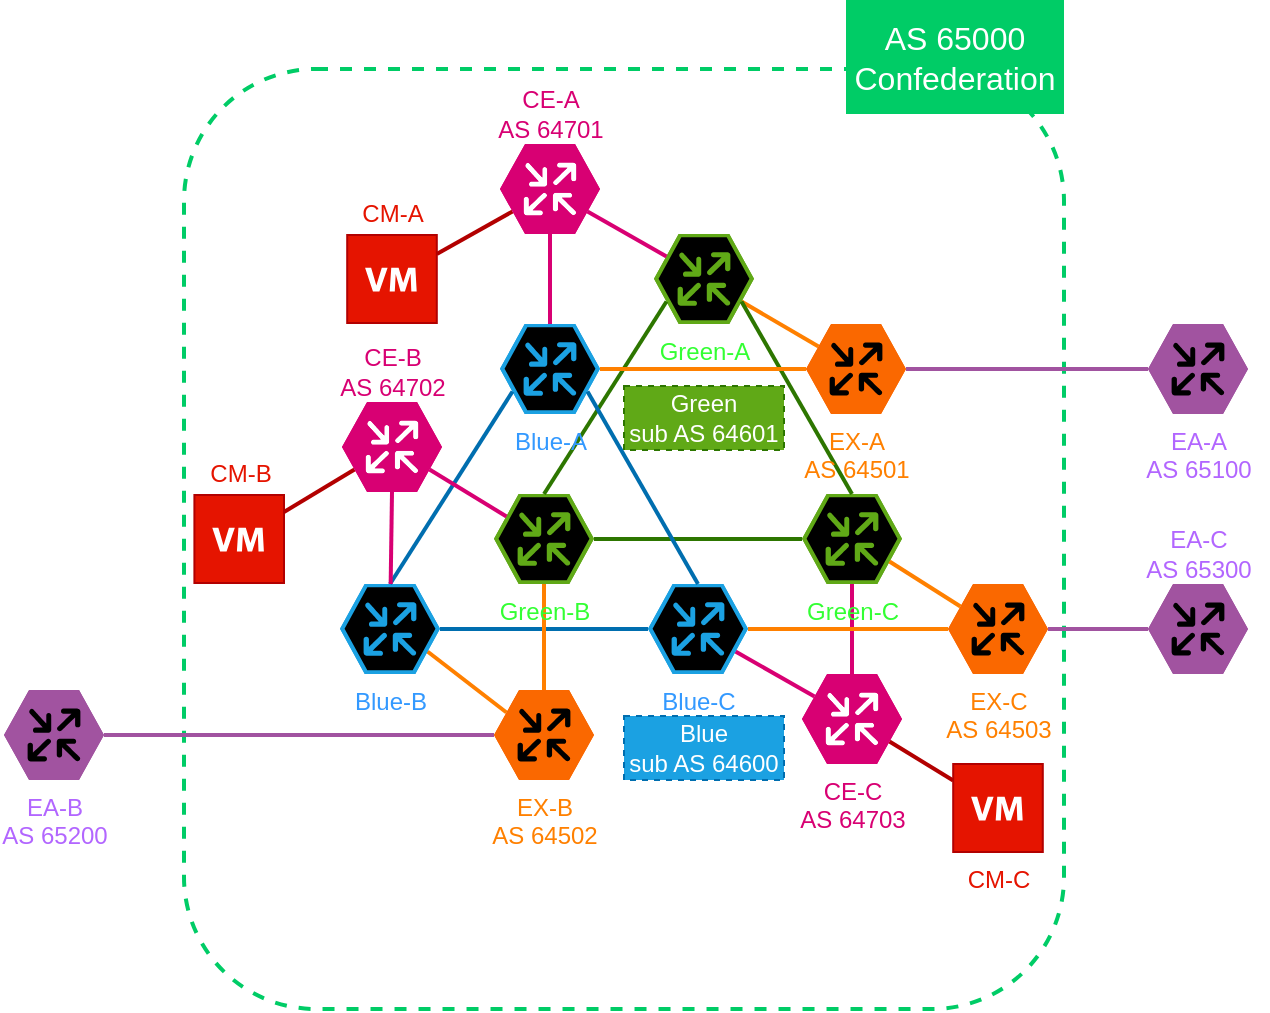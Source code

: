 <mxfile>
    <diagram id="_uSCvHOfGNkeNE3oSvre" name="ページ1">
        <mxGraphModel dx="814" dy="2348" grid="1" gridSize="10" guides="1" tooltips="1" connect="1" arrows="1" fold="1" page="1" pageScale="1" pageWidth="827" pageHeight="1169" math="0" shadow="0">
            <root>
                <mxCell id="0"/>
                <mxCell id="1" parent="0"/>
                <mxCell id="51" value="" style="rounded=1;whiteSpace=wrap;html=1;fontColor=#FF8000;strokeColor=#00CC66;fillColor=none;dashed=1;strokeWidth=2;direction=east;" parent="1" vertex="1">
                    <mxGeometry x="150" y="-795.5" width="440" height="470" as="geometry"/>
                </mxCell>
                <mxCell id="93" style="edgeStyle=none;html=1;exitX=0.875;exitY=0.75;exitDx=0;exitDy=0;exitPerimeter=0;entryX=0.125;entryY=0.25;entryDx=0;entryDy=0;entryPerimeter=0;fontSize=16;fontColor=#B266FF;endArrow=none;endFill=0;strokeWidth=2;strokeColor=#FF8000;" parent="1" source="55" target="71" edge="1">
                    <mxGeometry relative="1" as="geometry"/>
                </mxCell>
                <mxCell id="55" value="&lt;font color=&quot;#3399ff&quot;&gt;Blue-B&lt;/font&gt;" style="verticalLabelPosition=bottom;sketch=0;html=1;fillColor=#1ba1e2;strokeColor=default;verticalAlign=top;align=center;points=[[0,0.5,0],[0.125,0.25,0],[0.25,0,0],[0.5,0,0],[0.75,0,0],[0.875,0.25,0],[1,0.5,0],[0.875,0.75,0],[0.75,1,0],[0.5,1,0],[0.125,0.75,0]];pointerEvents=1;shape=mxgraph.cisco_safe.compositeIcon;bgIcon=mxgraph.cisco_safe.design.blank_device;resIcon=mxgraph.cisco_safe.design.router_2;fontColor=#ffffff;direction=east;" parent="1" vertex="1">
                    <mxGeometry x="228" y="-538" width="50" height="45" as="geometry"/>
                </mxCell>
                <mxCell id="102" style="edgeStyle=none;html=1;exitX=0.875;exitY=0.75;exitDx=0;exitDy=0;exitPerimeter=0;entryX=0.125;entryY=0.25;entryDx=0;entryDy=0;entryPerimeter=0;fontSize=12;fontColor=#B266FF;endArrow=none;endFill=0;strokeWidth=2;strokeColor=#D80073;" parent="1" source="57" target="99" edge="1">
                    <mxGeometry relative="1" as="geometry"/>
                </mxCell>
                <mxCell id="57" value="&lt;font color=&quot;#3399ff&quot;&gt;Blue-C&lt;/font&gt;" style="verticalLabelPosition=bottom;sketch=0;html=1;fillColor=#1ba1e2;strokeColor=default;verticalAlign=top;align=center;points=[[0,0.5,0],[0.125,0.25,0],[0.25,0,0],[0.5,0,0],[0.75,0,0],[0.875,0.25,0],[1,0.5,0],[0.875,0.75,0],[0.75,1,0],[0.5,1,0],[0.125,0.75,0]];pointerEvents=1;shape=mxgraph.cisco_safe.compositeIcon;bgIcon=mxgraph.cisco_safe.design.blank_device;resIcon=mxgraph.cisco_safe.design.router_2;fontColor=#ffffff;direction=east;" parent="1" vertex="1">
                    <mxGeometry x="382" y="-538" width="50" height="45" as="geometry"/>
                </mxCell>
                <mxCell id="53" style="edgeStyle=none;html=1;exitX=1;exitY=0.5;exitDx=0;exitDy=0;exitPerimeter=0;entryX=0;entryY=0.5;entryDx=0;entryDy=0;entryPerimeter=0;endArrow=none;endFill=0;strokeWidth=2;fillColor=#1ba1e2;strokeColor=#006EAF;" parent="1" source="55" target="57" edge="1">
                    <mxGeometry relative="1" as="geometry"/>
                </mxCell>
                <mxCell id="89" style="edgeStyle=none;html=1;exitX=0.875;exitY=0.75;exitDx=0;exitDy=0;exitPerimeter=0;entryX=0.125;entryY=0.25;entryDx=0;entryDy=0;entryPerimeter=0;fontSize=16;fontColor=#B266FF;endArrow=none;endFill=0;strokeWidth=2;strokeColor=#FF8000;" parent="1" source="60" target="69" edge="1">
                    <mxGeometry relative="1" as="geometry"/>
                </mxCell>
                <mxCell id="60" value="&lt;font color=&quot;#33ff33&quot;&gt;Green-A&lt;/font&gt;" style="verticalLabelPosition=bottom;sketch=0;html=1;fillColor=#60a917;strokeColor=default;verticalAlign=top;align=center;points=[[0,0.5,0],[0.125,0.25,0],[0.25,0,0],[0.5,0,0],[0.75,0,0],[0.875,0.25,0],[1,0.5,0],[0.875,0.75,0],[0.75,1,0],[0.5,1,0],[0.125,0.75,0]];pointerEvents=1;shape=mxgraph.cisco_safe.compositeIcon;bgIcon=mxgraph.cisco_safe.design.blank_device;resIcon=mxgraph.cisco_safe.design.router_2;fontColor=#ffffff;direction=east;" parent="1" vertex="1">
                    <mxGeometry x="385" y="-713" width="50" height="45" as="geometry"/>
                </mxCell>
                <mxCell id="94" style="edgeStyle=none;html=1;exitX=0.5;exitY=1;exitDx=0;exitDy=0;exitPerimeter=0;entryX=0.5;entryY=0;entryDx=0;entryDy=0;entryPerimeter=0;fontSize=16;fontColor=#B266FF;endArrow=none;endFill=0;strokeWidth=2;strokeColor=#FF8000;" parent="1" source="63" target="71" edge="1">
                    <mxGeometry relative="1" as="geometry"/>
                </mxCell>
                <mxCell id="63" value="&lt;font color=&quot;#33ff33&quot;&gt;Green-B&lt;/font&gt;" style="verticalLabelPosition=bottom;sketch=0;html=1;fillColor=#60a917;strokeColor=default;verticalAlign=top;align=center;points=[[0,0.5,0],[0.125,0.25,0],[0.25,0,0],[0.5,0,0],[0.75,0,0],[0.875,0.25,0],[1,0.5,0],[0.875,0.75,0],[0.75,1,0],[0.5,1,0],[0.125,0.75,0]];pointerEvents=1;shape=mxgraph.cisco_safe.compositeIcon;bgIcon=mxgraph.cisco_safe.design.blank_device;resIcon=mxgraph.cisco_safe.design.router_2;fontColor=#ffffff;direction=east;" parent="1" vertex="1">
                    <mxGeometry x="305" y="-583" width="50" height="45" as="geometry"/>
                </mxCell>
                <mxCell id="58" style="edgeStyle=none;html=1;exitX=0.125;exitY=0.75;exitDx=0;exitDy=0;exitPerimeter=0;entryX=0.5;entryY=0;entryDx=0;entryDy=0;entryPerimeter=0;endArrow=none;endFill=0;strokeWidth=2;fillColor=#60a917;strokeColor=#2D7600;" parent="1" source="60" target="63" edge="1">
                    <mxGeometry relative="1" as="geometry"/>
                </mxCell>
                <mxCell id="101" style="edgeStyle=none;html=1;exitX=0.5;exitY=1;exitDx=0;exitDy=0;exitPerimeter=0;entryX=0.5;entryY=0;entryDx=0;entryDy=0;entryPerimeter=0;fontSize=12;fontColor=#B266FF;endArrow=none;endFill=0;strokeWidth=2;strokeColor=#D80073;" parent="1" source="65" target="99" edge="1">
                    <mxGeometry relative="1" as="geometry"/>
                </mxCell>
                <mxCell id="65" value="&lt;font color=&quot;#33ff33&quot;&gt;Green-C&lt;/font&gt;" style="verticalLabelPosition=bottom;sketch=0;html=1;fillColor=#60a917;strokeColor=default;verticalAlign=top;align=center;points=[[0,0.5,0],[0.125,0.25,0],[0.25,0,0],[0.5,0,0],[0.75,0,0],[0.875,0.25,0],[1,0.5,0],[0.875,0.75,0],[0.75,1,0],[0.5,1,0],[0.125,0.75,0]];pointerEvents=1;shape=mxgraph.cisco_safe.compositeIcon;bgIcon=mxgraph.cisco_safe.design.blank_device;resIcon=mxgraph.cisco_safe.design.router_2;fontColor=#ffffff;direction=east;" parent="1" vertex="1">
                    <mxGeometry x="459" y="-583" width="50" height="45" as="geometry"/>
                </mxCell>
                <mxCell id="59" style="edgeStyle=none;html=1;exitX=0.875;exitY=0.75;exitDx=0;exitDy=0;exitPerimeter=0;entryX=0.5;entryY=0;entryDx=0;entryDy=0;entryPerimeter=0;endArrow=none;endFill=0;strokeWidth=2;fillColor=#60a917;strokeColor=#2D7600;" parent="1" source="60" target="65" edge="1">
                    <mxGeometry relative="1" as="geometry"/>
                </mxCell>
                <mxCell id="61" style="edgeStyle=none;html=1;endArrow=none;endFill=0;strokeWidth=2;fillColor=#60a917;strokeColor=#2D7600;exitX=1;exitY=0.5;exitDx=0;exitDy=0;exitPerimeter=0;" parent="1" source="63" target="65" edge="1">
                    <mxGeometry relative="1" as="geometry"/>
                </mxCell>
                <mxCell id="90" style="edgeStyle=none;html=1;exitX=1;exitY=0.5;exitDx=0;exitDy=0;exitPerimeter=0;entryX=0;entryY=0.5;entryDx=0;entryDy=0;entryPerimeter=0;fontSize=16;fontColor=#B266FF;endArrow=none;endFill=0;strokeWidth=2;fillColor=#76608a;strokeColor=#A153A0;" parent="1" source="69" target="133" edge="1">
                    <mxGeometry relative="1" as="geometry">
                        <mxPoint x="632" y="-645.5" as="targetPoint"/>
                    </mxGeometry>
                </mxCell>
                <mxCell id="69" value="&lt;font color=&quot;#ff8000&quot;&gt;EX-A&lt;br&gt;AS 64501&lt;br&gt;&lt;/font&gt;" style="verticalLabelPosition=bottom;sketch=0;html=1;fillColor=#fa6800;strokeColor=default;verticalAlign=top;align=center;points=[[0,0.5,0],[0.125,0.25,0],[0.25,0,0],[0.5,0,0],[0.75,0,0],[0.875,0.25,0],[1,0.5,0],[0.875,0.75,0],[0.75,1,0],[0.5,1,0],[0.125,0.75,0]];pointerEvents=1;shape=mxgraph.cisco_safe.compositeIcon;bgIcon=mxgraph.cisco_safe.design.blank_device;resIcon=mxgraph.cisco_safe.design.router;fontColor=#000000;direction=east;" parent="1" vertex="1">
                    <mxGeometry x="461" y="-668" width="50" height="45" as="geometry"/>
                </mxCell>
                <mxCell id="71" value="&lt;font color=&quot;#ff8000&quot;&gt;EX-B&lt;br&gt;AS 64502&lt;br&gt;&lt;/font&gt;" style="verticalLabelPosition=bottom;sketch=0;html=1;fillColor=#fa6800;strokeColor=default;verticalAlign=top;align=center;points=[[0,0.5,0],[0.125,0.25,0],[0.25,0,0],[0.5,0,0],[0.75,0,0],[0.875,0.25,0],[1,0.5,0],[0.875,0.75,0],[0.75,1,0],[0.5,1,0],[0.125,0.75,0]];pointerEvents=1;shape=mxgraph.cisco_safe.compositeIcon;bgIcon=mxgraph.cisco_safe.design.blank_device;resIcon=mxgraph.cisco_safe.design.router;fontColor=#000000;direction=east;" parent="1" vertex="1">
                    <mxGeometry x="305" y="-485" width="50" height="45" as="geometry"/>
                </mxCell>
                <mxCell id="91" style="edgeStyle=none;html=1;exitX=1;exitY=0.5;exitDx=0;exitDy=0;exitPerimeter=0;entryX=0;entryY=0.5;entryDx=0;entryDy=0;entryPerimeter=0;fontSize=16;fontColor=#B266FF;endArrow=none;endFill=0;strokeWidth=2;strokeColor=#A153A0;" parent="1" source="73" target="79" edge="1">
                    <mxGeometry relative="1" as="geometry"/>
                </mxCell>
                <mxCell id="73" value="&lt;font color=&quot;#ff8000&quot;&gt;EX-C&lt;br&gt;AS 64503&lt;br&gt;&lt;/font&gt;" style="verticalLabelPosition=bottom;sketch=0;html=1;fillColor=#fa6800;strokeColor=default;verticalAlign=top;align=center;points=[[0,0.5,0],[0.125,0.25,0],[0.25,0,0],[0.5,0,0],[0.75,0,0],[0.875,0.25,0],[1,0.5,0],[0.875,0.75,0],[0.75,1,0],[0.5,1,0],[0.125,0.75,0]];pointerEvents=1;shape=mxgraph.cisco_safe.compositeIcon;bgIcon=mxgraph.cisco_safe.design.blank_device;resIcon=mxgraph.cisco_safe.design.router;fontColor=#000000;direction=east;" parent="1" vertex="1">
                    <mxGeometry x="532" y="-538" width="50" height="45" as="geometry"/>
                </mxCell>
                <mxCell id="56" style="edgeStyle=none;html=1;exitX=1;exitY=0.5;exitDx=0;exitDy=0;exitPerimeter=0;entryX=0;entryY=0.5;entryDx=0;entryDy=0;entryPerimeter=0;endArrow=none;endFill=0;strokeWidth=2;strokeColor=#FF8000;" parent="1" source="57" target="73" edge="1">
                    <mxGeometry relative="1" as="geometry"/>
                </mxCell>
                <mxCell id="64" style="edgeStyle=none;html=1;exitX=0.875;exitY=0.75;exitDx=0;exitDy=0;exitPerimeter=0;entryX=0.125;entryY=0.25;entryDx=0;entryDy=0;entryPerimeter=0;endArrow=none;endFill=0;strokeWidth=2;fillColor=#fa6800;strokeColor=#FF8000;" parent="1" source="65" target="73" edge="1">
                    <mxGeometry relative="1" as="geometry"/>
                </mxCell>
                <mxCell id="88" style="edgeStyle=none;html=1;exitX=1;exitY=0.5;exitDx=0;exitDy=0;exitPerimeter=0;entryX=0;entryY=0.5;entryDx=0;entryDy=0;entryPerimeter=0;fontSize=16;fontColor=#B266FF;endArrow=none;endFill=0;strokeWidth=2;strokeColor=#FF8000;" parent="1" source="74" target="69" edge="1">
                    <mxGeometry relative="1" as="geometry"/>
                </mxCell>
                <mxCell id="74" value="&lt;font color=&quot;#3399ff&quot;&gt;Blue-A&lt;/font&gt;" style="verticalLabelPosition=bottom;sketch=0;html=1;fillColor=#1ba1e2;strokeColor=default;verticalAlign=top;align=center;points=[[0,0.5,0],[0.125,0.25,0],[0.25,0,0],[0.5,0,0],[0.75,0,0],[0.875,0.25,0],[1,0.5,0],[0.875,0.75,0],[0.75,1,0],[0.5,1,0],[0.125,0.75,0]];pointerEvents=1;shape=mxgraph.cisco_safe.compositeIcon;bgIcon=mxgraph.cisco_safe.design.blank_device;resIcon=mxgraph.cisco_safe.design.router_2;fontColor=#ffffff;direction=east;" parent="1" vertex="1">
                    <mxGeometry x="308" y="-668" width="50" height="45" as="geometry"/>
                </mxCell>
                <mxCell id="52" style="edgeStyle=none;html=1;exitX=0.125;exitY=0.75;exitDx=0;exitDy=0;exitPerimeter=0;entryX=0.5;entryY=0;entryDx=0;entryDy=0;entryPerimeter=0;endArrow=none;endFill=0;fillColor=#1ba1e2;strokeColor=#006EAF;strokeWidth=2;startArrow=none;" parent="1" source="74" target="55" edge="1">
                    <mxGeometry relative="1" as="geometry">
                        <mxPoint x="234.0" y="-576" as="sourcePoint"/>
                    </mxGeometry>
                </mxCell>
                <mxCell id="75" style="edgeStyle=none;html=1;exitX=0.875;exitY=0.75;exitDx=0;exitDy=0;exitPerimeter=0;entryX=0.5;entryY=0;entryDx=0;entryDy=0;entryPerimeter=0;endArrow=none;endFill=0;strokeWidth=2;fillColor=#1ba1e2;strokeColor=#006EAF;" parent="1" source="74" target="57" edge="1">
                    <mxGeometry relative="1" as="geometry"/>
                </mxCell>
                <mxCell id="76" value="&lt;font color=&quot;#ffffff&quot; style=&quot;font-size: 16px&quot;&gt;AS 65000&lt;br&gt;Confederation&lt;br&gt;&lt;/font&gt;" style="text;html=1;strokeColor=none;fillColor=#00CC66;align=center;verticalAlign=middle;whiteSpace=wrap;rounded=0;dashed=1;fontColor=#FF8000;direction=east;" parent="1" vertex="1">
                    <mxGeometry x="481" y="-830" width="109" height="57" as="geometry"/>
                </mxCell>
                <mxCell id="79" value="" style="verticalLabelPosition=bottom;sketch=0;html=1;fillColor=#A153A0;strokeColor=default;verticalAlign=top;align=center;points=[[0,0.5,0],[0.125,0.25,0],[0.25,0,0],[0.5,0,0],[0.75,0,0],[0.875,0.25,0],[1,0.5,0],[0.875,0.75,0],[0.75,1,0],[0.5,1,0],[0.125,0.75,0]];pointerEvents=1;shape=mxgraph.cisco_safe.compositeIcon;bgIcon=mxgraph.cisco_safe.design.blank_device;resIcon=mxgraph.cisco_safe.design.router;dashed=1;fontSize=18;fontColor=#FFFFFF;direction=east;" parent="1" vertex="1">
                    <mxGeometry x="632" y="-538" width="50" height="45" as="geometry"/>
                </mxCell>
                <mxCell id="95" style="edgeStyle=none;html=1;exitX=1;exitY=0.5;exitDx=0;exitDy=0;exitPerimeter=0;entryX=0;entryY=0.5;entryDx=0;entryDy=0;entryPerimeter=0;fontSize=16;fontColor=#B266FF;endArrow=none;endFill=0;strokeWidth=2;strokeColor=#A153A0;" parent="1" source="134" target="71" edge="1">
                    <mxGeometry relative="1" as="geometry">
                        <mxPoint x="110" y="-462.5" as="sourcePoint"/>
                    </mxGeometry>
                </mxCell>
                <mxCell id="81" value="&lt;font color=&quot;#ffffff&quot; style=&quot;font-size: 12px&quot;&gt;&lt;span&gt;Green&lt;br&gt;sub AS 64601&lt;br&gt;&lt;/span&gt;&lt;/font&gt;" style="text;html=1;strokeColor=#2D7600;fillColor=#60a917;align=center;verticalAlign=middle;whiteSpace=wrap;rounded=0;dashed=1;fontColor=#ffffff;direction=east;" parent="1" vertex="1">
                    <mxGeometry x="370" y="-637" width="80" height="32" as="geometry"/>
                </mxCell>
                <mxCell id="98" value="&lt;font color=&quot;#ffffff&quot; style=&quot;font-size: 12px&quot;&gt;&lt;span&gt;Blue&lt;br&gt;sub AS 64600&lt;br&gt;&lt;/span&gt;&lt;/font&gt;" style="text;html=1;strokeColor=#006EAF;fillColor=#1ba1e2;align=center;verticalAlign=middle;whiteSpace=wrap;rounded=0;dashed=1;fontColor=#ffffff;direction=east;" parent="1" vertex="1">
                    <mxGeometry x="370" y="-472" width="80" height="32" as="geometry"/>
                </mxCell>
                <mxCell id="120" style="edgeStyle=none;html=1;exitX=0.875;exitY=0.75;exitDx=0;exitDy=0;exitPerimeter=0;fontSize=12;fontColor=#D80073;endArrow=none;endFill=0;strokeColor=#B20000;strokeWidth=2;fillColor=#e51400;" parent="1" source="99" target="119" edge="1">
                    <mxGeometry relative="1" as="geometry"/>
                </mxCell>
                <mxCell id="99" value="&lt;span style=&quot;color: rgb(216 , 0 , 115)&quot;&gt;CE-C&lt;br&gt;AS 64703&lt;br&gt;&lt;/span&gt;" style="verticalLabelPosition=bottom;sketch=0;html=1;fillColor=#d80073;strokeColor=none;verticalAlign=top;align=center;points=[[0,0.5,0],[0.125,0.25,0],[0.25,0,0],[0.5,0,0],[0.75,0,0],[0.875,0.25,0],[1,0.5,0],[0.875,0.75,0],[0.75,1,0],[0.5,1,0],[0.125,0.75,0]];pointerEvents=1;shape=mxgraph.cisco_safe.compositeIcon;bgIcon=mxgraph.cisco_safe.design.blank_device;resIcon=mxgraph.cisco_safe.design.router;dashed=1;fontSize=12;fontColor=#ffffff;" parent="1" vertex="1">
                    <mxGeometry x="459" y="-493" width="50" height="45" as="geometry"/>
                </mxCell>
                <mxCell id="104" style="edgeStyle=none;html=1;exitX=0.5;exitY=1;exitDx=0;exitDy=0;exitPerimeter=0;fontSize=12;fontColor=#B266FF;endArrow=none;endFill=0;strokeWidth=2;strokeColor=#D80073;" parent="1" source="100" target="55" edge="1">
                    <mxGeometry relative="1" as="geometry"/>
                </mxCell>
                <mxCell id="105" style="edgeStyle=none;html=1;exitX=0.875;exitY=0.75;exitDx=0;exitDy=0;exitPerimeter=0;entryX=0.125;entryY=0.25;entryDx=0;entryDy=0;entryPerimeter=0;fontSize=12;fontColor=#B266FF;endArrow=none;endFill=0;strokeWidth=2;strokeColor=#D80073;" parent="1" source="100" target="63" edge="1">
                    <mxGeometry relative="1" as="geometry"/>
                </mxCell>
                <mxCell id="116" style="edgeStyle=none;html=1;exitX=0.125;exitY=0.75;exitDx=0;exitDy=0;exitPerimeter=0;fontSize=12;fontColor=#D80073;endArrow=none;endFill=0;strokeColor=#B20000;strokeWidth=2;fillColor=#e51400;" parent="1" source="100" target="114" edge="1">
                    <mxGeometry relative="1" as="geometry"/>
                </mxCell>
                <mxCell id="100" value="" style="verticalLabelPosition=bottom;sketch=0;html=1;fillColor=#d80073;strokeColor=none;verticalAlign=top;align=center;points=[[0,0.5,0],[0.125,0.25,0],[0.25,0,0],[0.5,0,0],[0.75,0,0],[0.875,0.25,0],[1,0.5,0],[0.875,0.75,0],[0.75,1,0],[0.5,1,0],[0.125,0.75,0]];pointerEvents=1;shape=mxgraph.cisco_safe.compositeIcon;bgIcon=mxgraph.cisco_safe.design.blank_device;resIcon=mxgraph.cisco_safe.design.router;dashed=1;fontSize=12;fontColor=#ffffff;" parent="1" vertex="1">
                    <mxGeometry x="229" y="-629" width="50" height="45" as="geometry"/>
                </mxCell>
                <mxCell id="107" style="edgeStyle=none;html=1;exitX=0.5;exitY=1;exitDx=0;exitDy=0;exitPerimeter=0;entryX=0.5;entryY=0;entryDx=0;entryDy=0;entryPerimeter=0;fontSize=12;fontColor=#B266FF;endArrow=none;endFill=0;strokeColor=#D80073;strokeWidth=2;" parent="1" source="106" target="74" edge="1">
                    <mxGeometry relative="1" as="geometry"/>
                </mxCell>
                <mxCell id="108" style="edgeStyle=none;html=1;exitX=0.875;exitY=0.75;exitDx=0;exitDy=0;exitPerimeter=0;entryX=0.125;entryY=0.25;entryDx=0;entryDy=0;entryPerimeter=0;fontSize=12;fontColor=#B266FF;endArrow=none;endFill=0;strokeColor=#D80073;strokeWidth=2;" parent="1" source="106" target="60" edge="1">
                    <mxGeometry relative="1" as="geometry"/>
                </mxCell>
                <mxCell id="118" style="edgeStyle=none;html=1;exitX=0.125;exitY=0.75;exitDx=0;exitDy=0;exitPerimeter=0;fontSize=12;fontColor=#D80073;endArrow=none;endFill=0;strokeColor=#B20000;strokeWidth=2;fillColor=#e51400;" parent="1" source="106" target="117" edge="1">
                    <mxGeometry relative="1" as="geometry"/>
                </mxCell>
                <mxCell id="106" value="" style="verticalLabelPosition=bottom;sketch=0;html=1;fillColor=#d80073;strokeColor=none;verticalAlign=top;align=center;points=[[0,0.5,0],[0.125,0.25,0],[0.25,0,0],[0.5,0,0],[0.75,0,0],[0.875,0.25,0],[1,0.5,0],[0.875,0.75,0],[0.75,1,0],[0.5,1,0],[0.125,0.75,0]];pointerEvents=1;shape=mxgraph.cisco_safe.compositeIcon;bgIcon=mxgraph.cisco_safe.design.blank_device;resIcon=mxgraph.cisco_safe.design.router;dashed=1;fontSize=12;fontColor=#ffffff;" parent="1" vertex="1">
                    <mxGeometry x="308" y="-758" width="50" height="45" as="geometry"/>
                </mxCell>
                <mxCell id="110" value="CE-A&lt;br&gt;AS 64701" style="text;html=1;align=center;verticalAlign=middle;resizable=0;points=[];autosize=1;strokeColor=none;fillColor=none;fontSize=12;fontColor=#D80073;" parent="1" vertex="1">
                    <mxGeometry x="298" y="-788" width="70" height="30" as="geometry"/>
                </mxCell>
                <mxCell id="112" value="CE-B&lt;br&gt;AS 64702" style="text;html=1;align=center;verticalAlign=middle;resizable=0;points=[];autosize=1;strokeColor=none;fillColor=none;fontSize=12;fontColor=#D80073;" parent="1" vertex="1">
                    <mxGeometry x="219" y="-659" width="70" height="30" as="geometry"/>
                </mxCell>
                <mxCell id="114" value="" style="shadow=0;dashed=0;html=1;strokeColor=#B20000;fillColor=#e51400;labelPosition=center;verticalLabelPosition=bottom;verticalAlign=top;align=center;outlineConnect=0;shape=mxgraph.veeam.2d.virtual_machine;fontSize=12;fontColor=default;" parent="1" vertex="1">
                    <mxGeometry x="155.2" y="-582.5" width="44.8" height="44" as="geometry"/>
                </mxCell>
                <mxCell id="117" value="" style="shadow=0;dashed=0;html=1;strokeColor=#B20000;fillColor=#e51400;labelPosition=center;verticalLabelPosition=bottom;verticalAlign=top;align=center;outlineConnect=0;shape=mxgraph.veeam.2d.virtual_machine;fontSize=12;fontColor=default;" parent="1" vertex="1">
                    <mxGeometry x="231.6" y="-712.5" width="44.8" height="44" as="geometry"/>
                </mxCell>
                <mxCell id="121" value="&lt;font color=&quot;#e51400&quot;&gt;CM-A&lt;br&gt;&lt;/font&gt;" style="text;html=1;align=center;verticalAlign=middle;resizable=0;points=[];autosize=1;strokeColor=none;fillColor=none;fontSize=12;fontColor=#D80073;" parent="1" vertex="1">
                    <mxGeometry x="229" y="-733" width="50" height="20" as="geometry"/>
                </mxCell>
                <mxCell id="122" value="&lt;font color=&quot;#e51400&quot;&gt;CM-B&lt;br&gt;&lt;/font&gt;" style="text;html=1;align=center;verticalAlign=middle;resizable=0;points=[];autosize=1;strokeColor=none;fillColor=none;fontSize=12;fontColor=#D80073;" parent="1" vertex="1">
                    <mxGeometry x="152.6" y="-603" width="50" height="20" as="geometry"/>
                </mxCell>
                <mxCell id="126" value="&lt;span style=&quot;color: rgb(178 , 102 , 255)&quot;&gt;&lt;font style=&quot;font-size: 12px&quot;&gt;EA-C&lt;br&gt;AS 65300&lt;/font&gt;&lt;/span&gt;" style="text;html=1;align=center;verticalAlign=middle;resizable=0;points=[];autosize=1;strokeColor=none;fillColor=none;fontSize=12;fontColor=none;" parent="1" vertex="1">
                    <mxGeometry x="622" y="-568" width="70" height="30" as="geometry"/>
                </mxCell>
                <mxCell id="119" value="&lt;span style=&quot;&quot;&gt;CM-C&lt;/span&gt;" style="shadow=0;dashed=0;html=1;strokeColor=#B20000;fillColor=#e51400;labelPosition=center;verticalLabelPosition=bottom;verticalAlign=top;align=center;outlineConnect=0;shape=mxgraph.veeam.2d.virtual_machine;fontSize=12;fontColor=#E51400;" parent="1" vertex="1">
                    <mxGeometry x="534.6" y="-448" width="44.8" height="44" as="geometry"/>
                </mxCell>
                <mxCell id="133" value="&lt;font color=&quot;#b266ff&quot;&gt;EA-A&lt;br&gt;AS 65100&lt;/font&gt;" style="verticalLabelPosition=bottom;sketch=0;html=1;fillColor=#A153A0;strokeColor=default;verticalAlign=top;align=center;points=[[0,0.5,0],[0.125,0.25,0],[0.25,0,0],[0.5,0,0],[0.75,0,0],[0.875,0.25,0],[1,0.5,0],[0.875,0.75,0],[0.75,1,0],[0.5,1,0],[0.125,0.75,0]];pointerEvents=1;shape=mxgraph.cisco_safe.compositeIcon;bgIcon=mxgraph.cisco_safe.design.blank_device;resIcon=mxgraph.cisco_safe.design.router;fontSize=12;" parent="1" vertex="1">
                    <mxGeometry x="632" y="-668" width="50" height="45" as="geometry"/>
                </mxCell>
                <mxCell id="134" value="&lt;font color=&quot;#b266ff&quot;&gt;EA-B&lt;br&gt;AS 65200&lt;/font&gt;" style="verticalLabelPosition=bottom;sketch=0;html=1;fillColor=#A153A0;strokeColor=default;verticalAlign=top;align=center;points=[[0,0.5,0],[0.125,0.25,0],[0.25,0,0],[0.5,0,0],[0.75,0,0],[0.875,0.25,0],[1,0.5,0],[0.875,0.75,0],[0.75,1,0],[0.5,1,0],[0.125,0.75,0]];pointerEvents=1;shape=mxgraph.cisco_safe.compositeIcon;bgIcon=mxgraph.cisco_safe.design.blank_device;resIcon=mxgraph.cisco_safe.design.router;fontSize=12;" parent="1" vertex="1">
                    <mxGeometry x="60.0" y="-485" width="50" height="45" as="geometry"/>
                </mxCell>
            </root>
        </mxGraphModel>
    </diagram>
</mxfile>